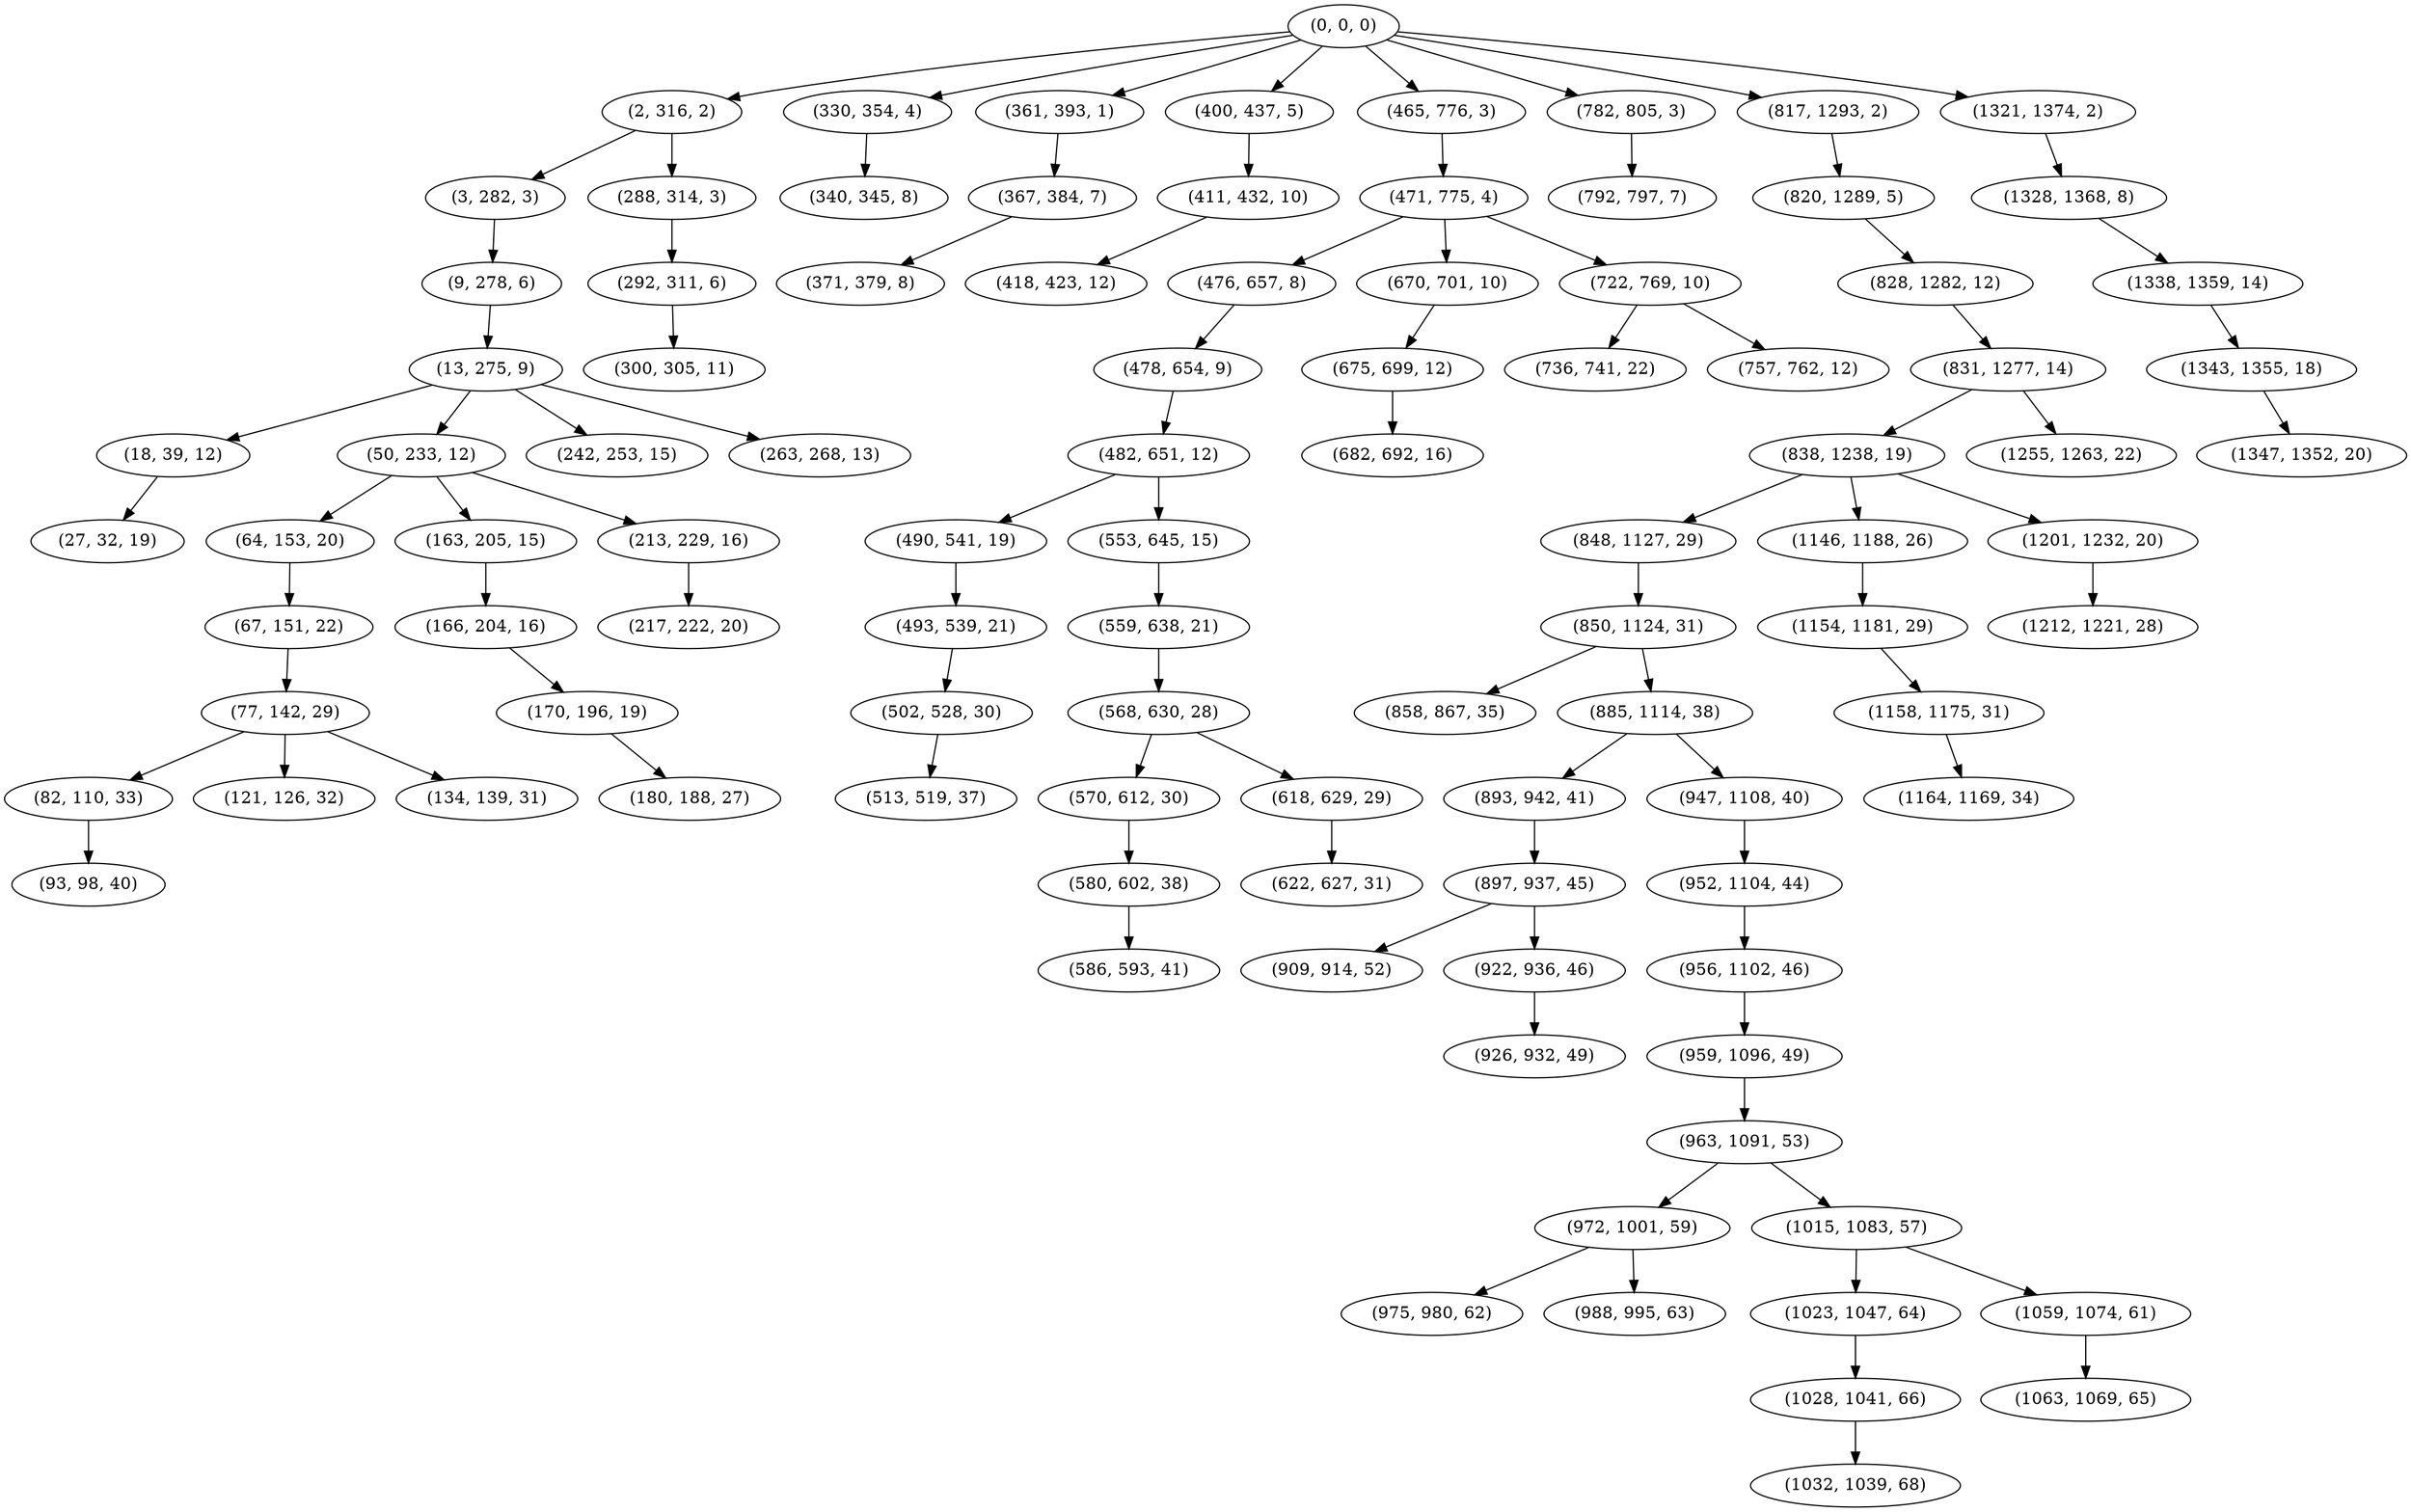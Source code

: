 digraph tree {
    "(0, 0, 0)";
    "(2, 316, 2)";
    "(3, 282, 3)";
    "(9, 278, 6)";
    "(13, 275, 9)";
    "(18, 39, 12)";
    "(27, 32, 19)";
    "(50, 233, 12)";
    "(64, 153, 20)";
    "(67, 151, 22)";
    "(77, 142, 29)";
    "(82, 110, 33)";
    "(93, 98, 40)";
    "(121, 126, 32)";
    "(134, 139, 31)";
    "(163, 205, 15)";
    "(166, 204, 16)";
    "(170, 196, 19)";
    "(180, 188, 27)";
    "(213, 229, 16)";
    "(217, 222, 20)";
    "(242, 253, 15)";
    "(263, 268, 13)";
    "(288, 314, 3)";
    "(292, 311, 6)";
    "(300, 305, 11)";
    "(330, 354, 4)";
    "(340, 345, 8)";
    "(361, 393, 1)";
    "(367, 384, 7)";
    "(371, 379, 8)";
    "(400, 437, 5)";
    "(411, 432, 10)";
    "(418, 423, 12)";
    "(465, 776, 3)";
    "(471, 775, 4)";
    "(476, 657, 8)";
    "(478, 654, 9)";
    "(482, 651, 12)";
    "(490, 541, 19)";
    "(493, 539, 21)";
    "(502, 528, 30)";
    "(513, 519, 37)";
    "(553, 645, 15)";
    "(559, 638, 21)";
    "(568, 630, 28)";
    "(570, 612, 30)";
    "(580, 602, 38)";
    "(586, 593, 41)";
    "(618, 629, 29)";
    "(622, 627, 31)";
    "(670, 701, 10)";
    "(675, 699, 12)";
    "(682, 692, 16)";
    "(722, 769, 10)";
    "(736, 741, 22)";
    "(757, 762, 12)";
    "(782, 805, 3)";
    "(792, 797, 7)";
    "(817, 1293, 2)";
    "(820, 1289, 5)";
    "(828, 1282, 12)";
    "(831, 1277, 14)";
    "(838, 1238, 19)";
    "(848, 1127, 29)";
    "(850, 1124, 31)";
    "(858, 867, 35)";
    "(885, 1114, 38)";
    "(893, 942, 41)";
    "(897, 937, 45)";
    "(909, 914, 52)";
    "(922, 936, 46)";
    "(926, 932, 49)";
    "(947, 1108, 40)";
    "(952, 1104, 44)";
    "(956, 1102, 46)";
    "(959, 1096, 49)";
    "(963, 1091, 53)";
    "(972, 1001, 59)";
    "(975, 980, 62)";
    "(988, 995, 63)";
    "(1015, 1083, 57)";
    "(1023, 1047, 64)";
    "(1028, 1041, 66)";
    "(1032, 1039, 68)";
    "(1059, 1074, 61)";
    "(1063, 1069, 65)";
    "(1146, 1188, 26)";
    "(1154, 1181, 29)";
    "(1158, 1175, 31)";
    "(1164, 1169, 34)";
    "(1201, 1232, 20)";
    "(1212, 1221, 28)";
    "(1255, 1263, 22)";
    "(1321, 1374, 2)";
    "(1328, 1368, 8)";
    "(1338, 1359, 14)";
    "(1343, 1355, 18)";
    "(1347, 1352, 20)";
    "(0, 0, 0)" -> "(2, 316, 2)";
    "(0, 0, 0)" -> "(330, 354, 4)";
    "(0, 0, 0)" -> "(361, 393, 1)";
    "(0, 0, 0)" -> "(400, 437, 5)";
    "(0, 0, 0)" -> "(465, 776, 3)";
    "(0, 0, 0)" -> "(782, 805, 3)";
    "(0, 0, 0)" -> "(817, 1293, 2)";
    "(0, 0, 0)" -> "(1321, 1374, 2)";
    "(2, 316, 2)" -> "(3, 282, 3)";
    "(2, 316, 2)" -> "(288, 314, 3)";
    "(3, 282, 3)" -> "(9, 278, 6)";
    "(9, 278, 6)" -> "(13, 275, 9)";
    "(13, 275, 9)" -> "(18, 39, 12)";
    "(13, 275, 9)" -> "(50, 233, 12)";
    "(13, 275, 9)" -> "(242, 253, 15)";
    "(13, 275, 9)" -> "(263, 268, 13)";
    "(18, 39, 12)" -> "(27, 32, 19)";
    "(50, 233, 12)" -> "(64, 153, 20)";
    "(50, 233, 12)" -> "(163, 205, 15)";
    "(50, 233, 12)" -> "(213, 229, 16)";
    "(64, 153, 20)" -> "(67, 151, 22)";
    "(67, 151, 22)" -> "(77, 142, 29)";
    "(77, 142, 29)" -> "(82, 110, 33)";
    "(77, 142, 29)" -> "(121, 126, 32)";
    "(77, 142, 29)" -> "(134, 139, 31)";
    "(82, 110, 33)" -> "(93, 98, 40)";
    "(163, 205, 15)" -> "(166, 204, 16)";
    "(166, 204, 16)" -> "(170, 196, 19)";
    "(170, 196, 19)" -> "(180, 188, 27)";
    "(213, 229, 16)" -> "(217, 222, 20)";
    "(288, 314, 3)" -> "(292, 311, 6)";
    "(292, 311, 6)" -> "(300, 305, 11)";
    "(330, 354, 4)" -> "(340, 345, 8)";
    "(361, 393, 1)" -> "(367, 384, 7)";
    "(367, 384, 7)" -> "(371, 379, 8)";
    "(400, 437, 5)" -> "(411, 432, 10)";
    "(411, 432, 10)" -> "(418, 423, 12)";
    "(465, 776, 3)" -> "(471, 775, 4)";
    "(471, 775, 4)" -> "(476, 657, 8)";
    "(471, 775, 4)" -> "(670, 701, 10)";
    "(471, 775, 4)" -> "(722, 769, 10)";
    "(476, 657, 8)" -> "(478, 654, 9)";
    "(478, 654, 9)" -> "(482, 651, 12)";
    "(482, 651, 12)" -> "(490, 541, 19)";
    "(482, 651, 12)" -> "(553, 645, 15)";
    "(490, 541, 19)" -> "(493, 539, 21)";
    "(493, 539, 21)" -> "(502, 528, 30)";
    "(502, 528, 30)" -> "(513, 519, 37)";
    "(553, 645, 15)" -> "(559, 638, 21)";
    "(559, 638, 21)" -> "(568, 630, 28)";
    "(568, 630, 28)" -> "(570, 612, 30)";
    "(568, 630, 28)" -> "(618, 629, 29)";
    "(570, 612, 30)" -> "(580, 602, 38)";
    "(580, 602, 38)" -> "(586, 593, 41)";
    "(618, 629, 29)" -> "(622, 627, 31)";
    "(670, 701, 10)" -> "(675, 699, 12)";
    "(675, 699, 12)" -> "(682, 692, 16)";
    "(722, 769, 10)" -> "(736, 741, 22)";
    "(722, 769, 10)" -> "(757, 762, 12)";
    "(782, 805, 3)" -> "(792, 797, 7)";
    "(817, 1293, 2)" -> "(820, 1289, 5)";
    "(820, 1289, 5)" -> "(828, 1282, 12)";
    "(828, 1282, 12)" -> "(831, 1277, 14)";
    "(831, 1277, 14)" -> "(838, 1238, 19)";
    "(831, 1277, 14)" -> "(1255, 1263, 22)";
    "(838, 1238, 19)" -> "(848, 1127, 29)";
    "(838, 1238, 19)" -> "(1146, 1188, 26)";
    "(838, 1238, 19)" -> "(1201, 1232, 20)";
    "(848, 1127, 29)" -> "(850, 1124, 31)";
    "(850, 1124, 31)" -> "(858, 867, 35)";
    "(850, 1124, 31)" -> "(885, 1114, 38)";
    "(885, 1114, 38)" -> "(893, 942, 41)";
    "(885, 1114, 38)" -> "(947, 1108, 40)";
    "(893, 942, 41)" -> "(897, 937, 45)";
    "(897, 937, 45)" -> "(909, 914, 52)";
    "(897, 937, 45)" -> "(922, 936, 46)";
    "(922, 936, 46)" -> "(926, 932, 49)";
    "(947, 1108, 40)" -> "(952, 1104, 44)";
    "(952, 1104, 44)" -> "(956, 1102, 46)";
    "(956, 1102, 46)" -> "(959, 1096, 49)";
    "(959, 1096, 49)" -> "(963, 1091, 53)";
    "(963, 1091, 53)" -> "(972, 1001, 59)";
    "(963, 1091, 53)" -> "(1015, 1083, 57)";
    "(972, 1001, 59)" -> "(975, 980, 62)";
    "(972, 1001, 59)" -> "(988, 995, 63)";
    "(1015, 1083, 57)" -> "(1023, 1047, 64)";
    "(1015, 1083, 57)" -> "(1059, 1074, 61)";
    "(1023, 1047, 64)" -> "(1028, 1041, 66)";
    "(1028, 1041, 66)" -> "(1032, 1039, 68)";
    "(1059, 1074, 61)" -> "(1063, 1069, 65)";
    "(1146, 1188, 26)" -> "(1154, 1181, 29)";
    "(1154, 1181, 29)" -> "(1158, 1175, 31)";
    "(1158, 1175, 31)" -> "(1164, 1169, 34)";
    "(1201, 1232, 20)" -> "(1212, 1221, 28)";
    "(1321, 1374, 2)" -> "(1328, 1368, 8)";
    "(1328, 1368, 8)" -> "(1338, 1359, 14)";
    "(1338, 1359, 14)" -> "(1343, 1355, 18)";
    "(1343, 1355, 18)" -> "(1347, 1352, 20)";
}
